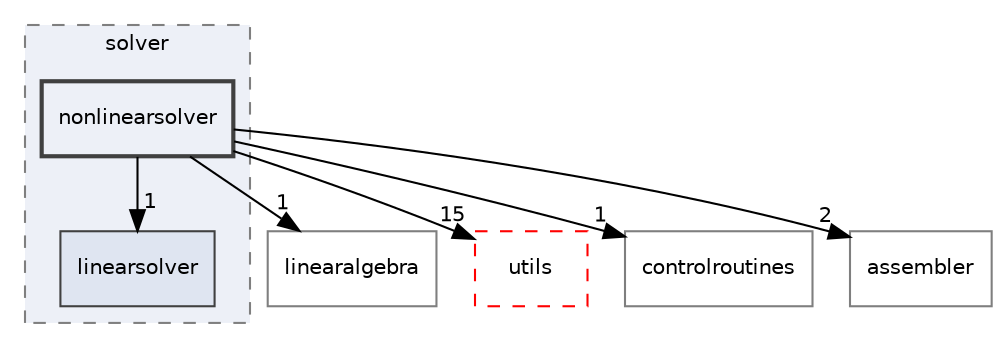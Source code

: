 digraph "nonlinearsolver"
{
 // LATEX_PDF_SIZE
  edge [fontname="Helvetica",fontsize="10",labelfontname="Helvetica",labelfontsize="10"];
  node [fontname="Helvetica",fontsize="10",shape=record];
  compound=true
  subgraph clusterdir_26588bed129c997bc132e8888f2113fa {
    graph [ bgcolor="#edf0f7", pencolor="grey50", style="filled,dashed,", label="solver", fontname="Helvetica", fontsize="10", URL="dir_26588bed129c997bc132e8888f2113fa.html"]
  dir_bcdbbdf4d2b6b627956abd47159b4d71 [shape=box, label="linearsolver", style="filled,", fillcolor="#dfe5f1", color="grey25", URL="dir_bcdbbdf4d2b6b627956abd47159b4d71.html"];
  dir_bf30182dc97724dc8c2a6cdd4c321688 [shape=box, label="nonlinearsolver", style="filled,bold,", fillcolor="#edf0f7", color="grey25", URL="dir_bf30182dc97724dc8c2a6cdd4c321688.html"];
  }
  dir_097a0db622079e3c719566efcc9bbfe3 [shape=box, label="linearalgebra", style="", fillcolor="#edf0f7", color="grey50", URL="dir_097a0db622079e3c719566efcc9bbfe3.html"];
  dir_36505a9bfb81f81ed7a4e794d4cf597e [shape=box, label="utils", style="dashed,", fillcolor="#edf0f7", color="red", URL="dir_36505a9bfb81f81ed7a4e794d4cf597e.html"];
  dir_a97b071c9c6f7bcc51f4d0bc7519f177 [shape=box, label="controlroutines", style="", fillcolor="#edf0f7", color="grey50", URL="dir_a97b071c9c6f7bcc51f4d0bc7519f177.html"];
  dir_b4e169eb0efbd955079f9a2ee34b7226 [shape=box, label="assembler", style="", fillcolor="#edf0f7", color="grey50", URL="dir_b4e169eb0efbd955079f9a2ee34b7226.html"];
  dir_bf30182dc97724dc8c2a6cdd4c321688->dir_097a0db622079e3c719566efcc9bbfe3 [headlabel="1", labeldistance=1.5 headhref="dir_000021_000016.html"];
  dir_bf30182dc97724dc8c2a6cdd4c321688->dir_36505a9bfb81f81ed7a4e794d4cf597e [headlabel="15", labeldistance=1.5 headhref="dir_000021_000027.html"];
  dir_bf30182dc97724dc8c2a6cdd4c321688->dir_a97b071c9c6f7bcc51f4d0bc7519f177 [headlabel="1", labeldistance=1.5 headhref="dir_000021_000004.html"];
  dir_bf30182dc97724dc8c2a6cdd4c321688->dir_b4e169eb0efbd955079f9a2ee34b7226 [headlabel="2", labeldistance=1.5 headhref="dir_000021_000000.html"];
  dir_bf30182dc97724dc8c2a6cdd4c321688->dir_bcdbbdf4d2b6b627956abd47159b4d71 [headlabel="1", labeldistance=1.5 headhref="dir_000021_000017.html"];
}
